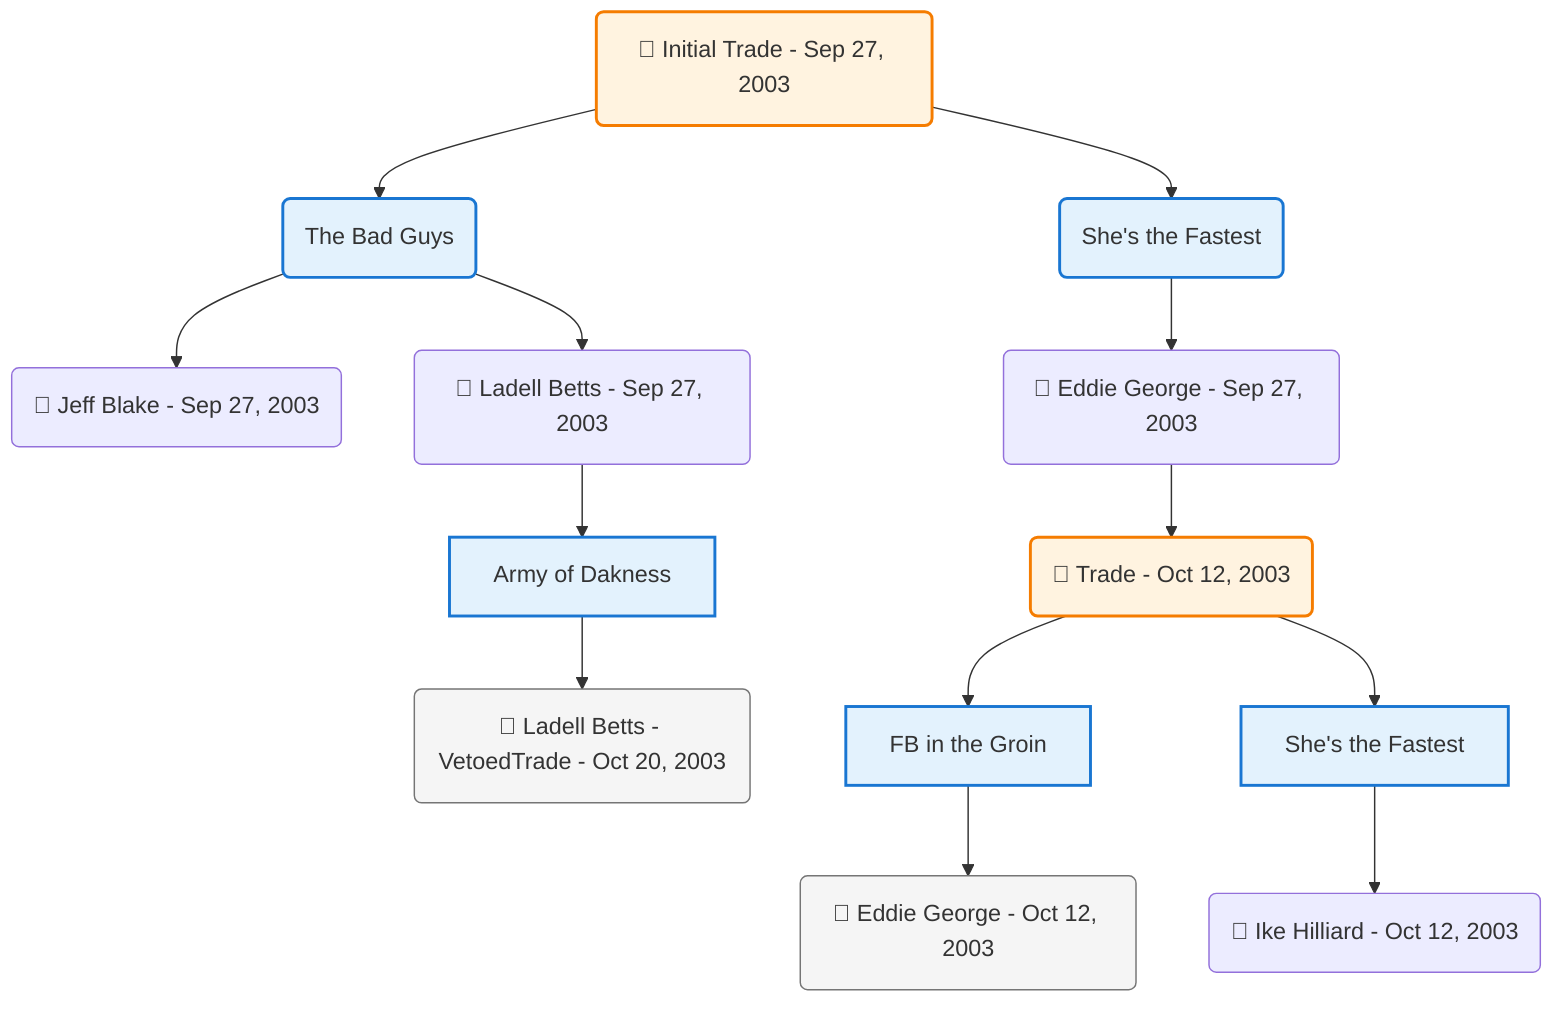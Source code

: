 flowchart TD

    TRADE_MAIN("🔄 Initial Trade - Sep 27, 2003")
    TEAM_1("The Bad Guys")
    TEAM_2("She's the Fastest")
    NODE_5bb02b9d-039d-43dc-abc7-64941014509f("🔄 Jeff Blake - Sep 27, 2003")
    NODE_f133076b-efc6-4bd5-8718-d1d3000c3c7c("🔄 Ladell Betts - Sep 27, 2003")
    TEAM_40f7599b-e68f-4bf4-9553-bf7e10924635_3["Army of Dakness"]
    NODE_c35e6331-3652-465a-9f1e-a1e4c55e3e94("🔹 Ladell Betts - VetoedTrade - Oct 20, 2003")
    NODE_5a8364ee-9f48-4489-ba48-fe95631298d7("🔄 Eddie George - Sep 27, 2003")
    TRADE_cf52398b-4703-4a24-b15d-305dfe255ae8_4("🔄 Trade - Oct 12, 2003")
    TEAM_f483ecf1-cd17-4991-854b-e52dfc957b45_5["FB in the Groin"]
    NODE_6d6f8685-dd0b-418b-923b-6f11e73557f5("🔄 Eddie George - Oct 12, 2003")
    TEAM_4449259f-64af-44fd-9235-1facc0926234_6["She's the Fastest"]
    NODE_b3227163-9118-470d-8a3c-09c2df344f88("🔄 Ike Hilliard - Oct 12, 2003")

    TRADE_MAIN --> TEAM_1
    TRADE_MAIN --> TEAM_2
    TEAM_1 --> NODE_5bb02b9d-039d-43dc-abc7-64941014509f
    TEAM_1 --> NODE_f133076b-efc6-4bd5-8718-d1d3000c3c7c
    NODE_f133076b-efc6-4bd5-8718-d1d3000c3c7c --> TEAM_40f7599b-e68f-4bf4-9553-bf7e10924635_3
    TEAM_40f7599b-e68f-4bf4-9553-bf7e10924635_3 --> NODE_c35e6331-3652-465a-9f1e-a1e4c55e3e94
    TEAM_2 --> NODE_5a8364ee-9f48-4489-ba48-fe95631298d7
    NODE_5a8364ee-9f48-4489-ba48-fe95631298d7 --> TRADE_cf52398b-4703-4a24-b15d-305dfe255ae8_4
    TRADE_cf52398b-4703-4a24-b15d-305dfe255ae8_4 --> TEAM_f483ecf1-cd17-4991-854b-e52dfc957b45_5
    TEAM_f483ecf1-cd17-4991-854b-e52dfc957b45_5 --> NODE_6d6f8685-dd0b-418b-923b-6f11e73557f5
    TRADE_cf52398b-4703-4a24-b15d-305dfe255ae8_4 --> TEAM_4449259f-64af-44fd-9235-1facc0926234_6
    TEAM_4449259f-64af-44fd-9235-1facc0926234_6 --> NODE_b3227163-9118-470d-8a3c-09c2df344f88

    %% Node styling
    classDef teamNode fill:#e3f2fd,stroke:#1976d2,stroke-width:2px
    classDef tradeNode fill:#fff3e0,stroke:#f57c00,stroke-width:2px
    classDef playerNode fill:#f3e5f5,stroke:#7b1fa2,stroke-width:1px
    classDef nonRootPlayerNode fill:#f5f5f5,stroke:#757575,stroke-width:1px
    classDef endNode fill:#ffebee,stroke:#c62828,stroke-width:2px
    classDef waiverNode fill:#e8f5e8,stroke:#388e3c,stroke-width:2px
    classDef championshipNode fill:#fff9c4,stroke:#f57f17,stroke-width:3px

    class TEAM_1,TEAM_2,TEAM_40f7599b-e68f-4bf4-9553-bf7e10924635_3,TEAM_f483ecf1-cd17-4991-854b-e52dfc957b45_5,TEAM_4449259f-64af-44fd-9235-1facc0926234_6 teamNode
    class NODE_c35e6331-3652-465a-9f1e-a1e4c55e3e94,NODE_6d6f8685-dd0b-418b-923b-6f11e73557f5 nonRootPlayerNode
    class TRADE_MAIN,TRADE_cf52398b-4703-4a24-b15d-305dfe255ae8_4 tradeNode